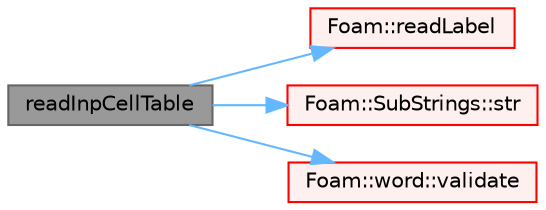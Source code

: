 digraph "readInpCellTable"
{
 // LATEX_PDF_SIZE
  bgcolor="transparent";
  edge [fontname=Helvetica,fontsize=10,labelfontname=Helvetica,labelfontsize=10];
  node [fontname=Helvetica,fontsize=10,shape=box,height=0.2,width=0.4];
  rankdir="LR";
  Node1 [id="Node000001",label="readInpCellTable",height=0.2,width=0.4,color="gray40", fillcolor="grey60", style="filled", fontcolor="black",tooltip=" "];
  Node1 -> Node2 [id="edge1_Node000001_Node000002",color="steelblue1",style="solid",tooltip=" "];
  Node2 [id="Node000002",label="Foam::readLabel",height=0.2,width=0.4,color="red", fillcolor="#FFF0F0", style="filled",URL="$namespaceFoam.html#a49cd0eaefc1c73a282b3f6f81ee1a35f",tooltip=" "];
  Node1 -> Node4 [id="edge2_Node000001_Node000004",color="steelblue1",style="solid",tooltip=" "];
  Node4 [id="Node000004",label="Foam::SubStrings::str",height=0.2,width=0.4,color="red", fillcolor="#FFF0F0", style="filled",URL="$classFoam_1_1SubStrings.html#a8036eeab788759e1c062c83da883ab12",tooltip=" "];
  Node1 -> Node6 [id="edge3_Node000001_Node000006",color="steelblue1",style="solid",tooltip=" "];
  Node6 [id="Node000006",label="Foam::word::validate",height=0.2,width=0.4,color="red", fillcolor="#FFF0F0", style="filled",URL="$classFoam_1_1word.html#a1f57dcfc5cc0abd9bf53fd29f641dbe6",tooltip=" "];
}
